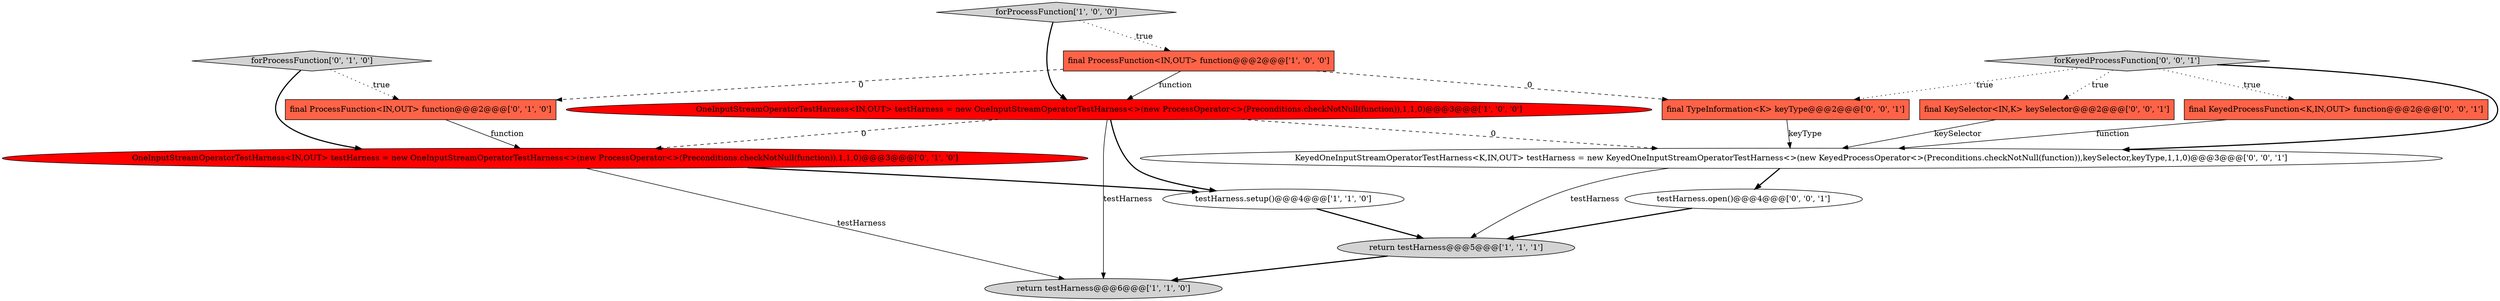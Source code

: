 digraph {
14 [style = filled, label = "testHarness.open()@@@4@@@['0', '0', '1']", fillcolor = white, shape = ellipse image = "AAA0AAABBB3BBB"];
1 [style = filled, label = "return testHarness@@@6@@@['1', '1', '0']", fillcolor = lightgray, shape = ellipse image = "AAA0AAABBB1BBB"];
2 [style = filled, label = "OneInputStreamOperatorTestHarness<IN,OUT> testHarness = new OneInputStreamOperatorTestHarness<>(new ProcessOperator<>(Preconditions.checkNotNull(function)),1,1,0)@@@3@@@['1', '0', '0']", fillcolor = red, shape = ellipse image = "AAA1AAABBB1BBB"];
11 [style = filled, label = "forKeyedProcessFunction['0', '0', '1']", fillcolor = lightgray, shape = diamond image = "AAA0AAABBB3BBB"];
6 [style = filled, label = "OneInputStreamOperatorTestHarness<IN,OUT> testHarness = new OneInputStreamOperatorTestHarness<>(new ProcessOperator<>(Preconditions.checkNotNull(function)),1,1,0)@@@3@@@['0', '1', '0']", fillcolor = red, shape = ellipse image = "AAA1AAABBB2BBB"];
3 [style = filled, label = "return testHarness@@@5@@@['1', '1', '1']", fillcolor = lightgray, shape = ellipse image = "AAA0AAABBB1BBB"];
10 [style = filled, label = "final KeySelector<IN,K> keySelector@@@2@@@['0', '0', '1']", fillcolor = tomato, shape = box image = "AAA0AAABBB3BBB"];
12 [style = filled, label = "final KeyedProcessFunction<K,IN,OUT> function@@@2@@@['0', '0', '1']", fillcolor = tomato, shape = box image = "AAA0AAABBB3BBB"];
13 [style = filled, label = "final TypeInformation<K> keyType@@@2@@@['0', '0', '1']", fillcolor = tomato, shape = box image = "AAA0AAABBB3BBB"];
7 [style = filled, label = "forProcessFunction['0', '1', '0']", fillcolor = lightgray, shape = diamond image = "AAA0AAABBB2BBB"];
9 [style = filled, label = "KeyedOneInputStreamOperatorTestHarness<K,IN,OUT> testHarness = new KeyedOneInputStreamOperatorTestHarness<>(new KeyedProcessOperator<>(Preconditions.checkNotNull(function)),keySelector,keyType,1,1,0)@@@3@@@['0', '0', '1']", fillcolor = white, shape = ellipse image = "AAA0AAABBB3BBB"];
5 [style = filled, label = "final ProcessFunction<IN,OUT> function@@@2@@@['1', '0', '0']", fillcolor = tomato, shape = box image = "AAA1AAABBB1BBB"];
0 [style = filled, label = "forProcessFunction['1', '0', '0']", fillcolor = lightgray, shape = diamond image = "AAA0AAABBB1BBB"];
8 [style = filled, label = "final ProcessFunction<IN,OUT> function@@@2@@@['0', '1', '0']", fillcolor = tomato, shape = box image = "AAA1AAABBB2BBB"];
4 [style = filled, label = "testHarness.setup()@@@4@@@['1', '1', '0']", fillcolor = white, shape = ellipse image = "AAA0AAABBB1BBB"];
5->13 [style = dashed, label="0"];
14->3 [style = bold, label=""];
13->9 [style = solid, label="keyType"];
4->3 [style = bold, label=""];
0->5 [style = dotted, label="true"];
3->1 [style = bold, label=""];
11->10 [style = dotted, label="true"];
11->12 [style = dotted, label="true"];
0->2 [style = bold, label=""];
6->1 [style = solid, label="testHarness"];
11->13 [style = dotted, label="true"];
10->9 [style = solid, label="keySelector"];
11->9 [style = bold, label=""];
2->4 [style = bold, label=""];
2->1 [style = solid, label="testHarness"];
6->4 [style = bold, label=""];
2->9 [style = dashed, label="0"];
7->6 [style = bold, label=""];
9->14 [style = bold, label=""];
12->9 [style = solid, label="function"];
2->6 [style = dashed, label="0"];
5->8 [style = dashed, label="0"];
9->3 [style = solid, label="testHarness"];
5->2 [style = solid, label="function"];
8->6 [style = solid, label="function"];
7->8 [style = dotted, label="true"];
}
